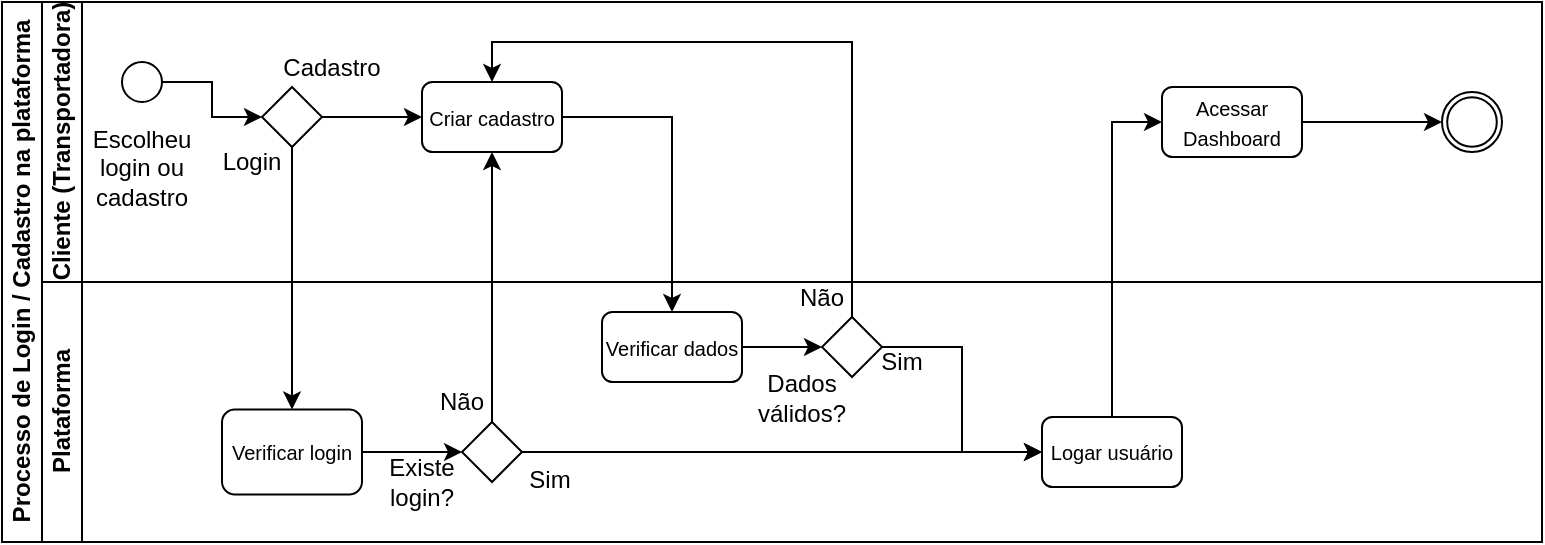 <mxfile version="13.8.1" type="device"><diagram id="yTlS5tSYi05HTjrPGyvd" name="Page-1"><mxGraphModel dx="865" dy="457" grid="1" gridSize="10" guides="1" tooltips="1" connect="1" arrows="1" fold="1" page="1" pageScale="1" pageWidth="827" pageHeight="1169" math="0" shadow="0"><root><mxCell id="0"/><mxCell id="1" parent="0"/><mxCell id="gPqNApGQ3x21Y9MzCcaD-2" value="Processo de Login / Cadastro na plataforma" style="swimlane;html=1;childLayout=stackLayout;resizeParent=1;resizeParentMax=0;horizontal=0;startSize=20;horizontalStack=0;" parent="1" vertex="1"><mxGeometry x="70" y="30" width="770" height="270" as="geometry"/></mxCell><mxCell id="gPqNApGQ3x21Y9MzCcaD-3" value="Cliente (Transportadora)" style="swimlane;html=1;startSize=20;horizontal=0;" parent="gPqNApGQ3x21Y9MzCcaD-2" vertex="1"><mxGeometry x="20" width="750" height="140" as="geometry"/></mxCell><mxCell id="rDc-DahFG2lKl15gJdfR-17" style="edgeStyle=orthogonalEdgeStyle;rounded=0;orthogonalLoop=1;jettySize=auto;html=1;exitX=1;exitY=0.5;exitDx=0;exitDy=0;entryX=0;entryY=0.5;entryDx=0;entryDy=0;" parent="gPqNApGQ3x21Y9MzCcaD-3" source="gPqNApGQ3x21Y9MzCcaD-7" target="rDc-DahFG2lKl15gJdfR-13" edge="1"><mxGeometry relative="1" as="geometry"/></mxCell><mxCell id="rDc-DahFG2lKl15gJdfR-19" value="Cadastro" style="text;html=1;strokeColor=none;fillColor=none;align=center;verticalAlign=middle;whiteSpace=wrap;rounded=0;" parent="gPqNApGQ3x21Y9MzCcaD-3" vertex="1"><mxGeometry x="125" y="22.5" width="40" height="20" as="geometry"/></mxCell><mxCell id="gPqNApGQ3x21Y9MzCcaD-7" value="" style="shape=mxgraph.bpmn.shape;html=1;verticalLabelPosition=bottom;labelBackgroundColor=#ffffff;verticalAlign=top;align=center;perimeter=ellipsePerimeter;outlineConnect=0;outline=standard;symbol=general;" parent="gPqNApGQ3x21Y9MzCcaD-3" vertex="1"><mxGeometry x="40" y="30" width="20" height="20" as="geometry"/></mxCell><mxCell id="rDc-DahFG2lKl15gJdfR-15" style="edgeStyle=orthogonalEdgeStyle;rounded=0;orthogonalLoop=1;jettySize=auto;html=1;exitX=1;exitY=0.5;exitDx=0;exitDy=0;entryX=0;entryY=0.5;entryDx=0;entryDy=0;" parent="gPqNApGQ3x21Y9MzCcaD-3" source="rDc-DahFG2lKl15gJdfR-13" target="gPqNApGQ3x21Y9MzCcaD-20" edge="1"><mxGeometry relative="1" as="geometry"/></mxCell><mxCell id="gPqNApGQ3x21Y9MzCcaD-20" value="&lt;span style=&quot;font-size: 10px&quot;&gt;Criar cadastro&lt;/span&gt;" style="shape=ext;rounded=1;html=1;whiteSpace=wrap;" parent="gPqNApGQ3x21Y9MzCcaD-3" vertex="1"><mxGeometry x="190" y="40" width="70" height="35" as="geometry"/></mxCell><mxCell id="gPqNApGQ3x21Y9MzCcaD-79" style="edgeStyle=orthogonalEdgeStyle;rounded=0;orthogonalLoop=1;jettySize=auto;html=1;entryX=0;entryY=0.5;entryDx=0;entryDy=0;" parent="gPqNApGQ3x21Y9MzCcaD-3" source="gPqNApGQ3x21Y9MzCcaD-39" target="gPqNApGQ3x21Y9MzCcaD-84" edge="1"><mxGeometry relative="1" as="geometry"><mxPoint x="660" y="57.5" as="targetPoint"/></mxGeometry></mxCell><mxCell id="rDc-DahFG2lKl15gJdfR-13" value="" style="rhombus;whiteSpace=wrap;html=1;" parent="gPqNApGQ3x21Y9MzCcaD-3" vertex="1"><mxGeometry x="110" y="42.5" width="30" height="30" as="geometry"/></mxCell><mxCell id="gPqNApGQ3x21Y9MzCcaD-39" value="&lt;span style=&quot;font-size: 10px&quot;&gt;Acessar Dashboard&lt;br&gt;&lt;/span&gt;" style="shape=ext;rounded=1;html=1;whiteSpace=wrap;" parent="gPqNApGQ3x21Y9MzCcaD-3" vertex="1"><mxGeometry x="560" y="42.5" width="70" height="35" as="geometry"/></mxCell><mxCell id="gPqNApGQ3x21Y9MzCcaD-84" value="" style="shape=mxgraph.bpmn.shape;html=1;verticalLabelPosition=bottom;labelBackgroundColor=#ffffff;verticalAlign=top;align=center;perimeter=ellipsePerimeter;outlineConnect=0;outline=throwing;symbol=general;" parent="gPqNApGQ3x21Y9MzCcaD-3" vertex="1"><mxGeometry x="700" y="45" width="30" height="30" as="geometry"/></mxCell><mxCell id="rDc-DahFG2lKl15gJdfR-18" value="Login" style="text;html=1;strokeColor=none;fillColor=none;align=center;verticalAlign=middle;whiteSpace=wrap;rounded=0;" parent="gPqNApGQ3x21Y9MzCcaD-3" vertex="1"><mxGeometry x="85" y="70" width="40" height="20" as="geometry"/></mxCell><mxCell id="rDc-DahFG2lKl15gJdfR-1" value="Escolheu login ou cadastro" style="text;html=1;strokeColor=none;fillColor=none;align=center;verticalAlign=middle;whiteSpace=wrap;rounded=0;" parent="gPqNApGQ3x21Y9MzCcaD-3" vertex="1"><mxGeometry x="15" y="72.5" width="70" height="20" as="geometry"/></mxCell><mxCell id="gPqNApGQ3x21Y9MzCcaD-19" value="" style="edgeStyle=orthogonalEdgeStyle;rounded=0;orthogonalLoop=1;jettySize=auto;html=1;entryX=0.5;entryY=1;entryDx=0;entryDy=0;" parent="gPqNApGQ3x21Y9MzCcaD-2" source="gPqNApGQ3x21Y9MzCcaD-15" target="gPqNApGQ3x21Y9MzCcaD-20" edge="1"><mxGeometry relative="1" as="geometry"><mxPoint x="245" y="135" as="targetPoint"/></mxGeometry></mxCell><mxCell id="gPqNApGQ3x21Y9MzCcaD-26" style="edgeStyle=orthogonalEdgeStyle;rounded=0;orthogonalLoop=1;jettySize=auto;html=1;entryX=0.5;entryY=0;entryDx=0;entryDy=0;" parent="gPqNApGQ3x21Y9MzCcaD-2" source="gPqNApGQ3x21Y9MzCcaD-24" target="gPqNApGQ3x21Y9MzCcaD-20" edge="1"><mxGeometry relative="1" as="geometry"><mxPoint x="245" y="30" as="targetPoint"/><Array as="points"><mxPoint x="425" y="20"/><mxPoint x="245" y="20"/></Array></mxGeometry></mxCell><mxCell id="gPqNApGQ3x21Y9MzCcaD-29" style="edgeStyle=orthogonalEdgeStyle;rounded=0;orthogonalLoop=1;jettySize=auto;html=1;" parent="gPqNApGQ3x21Y9MzCcaD-2" source="gPqNApGQ3x21Y9MzCcaD-20" target="gPqNApGQ3x21Y9MzCcaD-21" edge="1"><mxGeometry relative="1" as="geometry"/></mxCell><mxCell id="gPqNApGQ3x21Y9MzCcaD-4" value="Plataforma" style="swimlane;html=1;startSize=20;horizontal=0;" parent="gPqNApGQ3x21Y9MzCcaD-2" vertex="1"><mxGeometry x="20" y="140" width="750" height="130" as="geometry"><mxRectangle x="20" y="140" width="750" height="20" as="alternateBounds"/></mxGeometry></mxCell><mxCell id="gPqNApGQ3x21Y9MzCcaD-16" style="edgeStyle=orthogonalEdgeStyle;rounded=0;orthogonalLoop=1;jettySize=auto;html=1;entryX=0;entryY=0.5;entryDx=0;entryDy=0;" parent="gPqNApGQ3x21Y9MzCcaD-4" source="gPqNApGQ3x21Y9MzCcaD-10" target="gPqNApGQ3x21Y9MzCcaD-15" edge="1"><mxGeometry relative="1" as="geometry"/></mxCell><mxCell id="gPqNApGQ3x21Y9MzCcaD-25" style="edgeStyle=orthogonalEdgeStyle;rounded=0;orthogonalLoop=1;jettySize=auto;html=1;entryX=0;entryY=0.5;entryDx=0;entryDy=0;" parent="gPqNApGQ3x21Y9MzCcaD-4" source="gPqNApGQ3x21Y9MzCcaD-21" target="gPqNApGQ3x21Y9MzCcaD-24" edge="1"><mxGeometry relative="1" as="geometry"/></mxCell><mxCell id="gPqNApGQ3x21Y9MzCcaD-35" value="Não" style="text;html=1;strokeColor=none;fillColor=none;align=center;verticalAlign=middle;whiteSpace=wrap;rounded=0;" parent="gPqNApGQ3x21Y9MzCcaD-4" vertex="1"><mxGeometry x="370" y="-2.5" width="40" height="20" as="geometry"/></mxCell><mxCell id="gPqNApGQ3x21Y9MzCcaD-21" value="&lt;span style=&quot;font-size: 10px&quot;&gt;Verificar dados&lt;/span&gt;" style="shape=ext;rounded=1;html=1;whiteSpace=wrap;" parent="gPqNApGQ3x21Y9MzCcaD-4" vertex="1"><mxGeometry x="280" y="15" width="70" height="35" as="geometry"/></mxCell><mxCell id="gPqNApGQ3x21Y9MzCcaD-24" value="" style="rhombus;whiteSpace=wrap;html=1;" parent="gPqNApGQ3x21Y9MzCcaD-4" vertex="1"><mxGeometry x="390" y="17.5" width="30" height="30" as="geometry"/></mxCell><mxCell id="gPqNApGQ3x21Y9MzCcaD-36" value="Sim" style="text;html=1;strokeColor=none;fillColor=none;align=center;verticalAlign=middle;whiteSpace=wrap;rounded=0;" parent="gPqNApGQ3x21Y9MzCcaD-4" vertex="1"><mxGeometry x="410" y="30" width="40" height="20" as="geometry"/></mxCell><mxCell id="gPqNApGQ3x21Y9MzCcaD-38" value="Dados válidos?" style="text;html=1;strokeColor=none;fillColor=none;align=center;verticalAlign=middle;whiteSpace=wrap;rounded=0;" parent="gPqNApGQ3x21Y9MzCcaD-4" vertex="1"><mxGeometry x="360" y="47.5" width="40" height="20" as="geometry"/></mxCell><mxCell id="gPqNApGQ3x21Y9MzCcaD-10" value="&lt;font style=&quot;font-size: 10px&quot;&gt;Verificar login&lt;/font&gt;" style="shape=ext;rounded=1;html=1;whiteSpace=wrap;" parent="gPqNApGQ3x21Y9MzCcaD-4" vertex="1"><mxGeometry x="90" y="63.75" width="70" height="42.5" as="geometry"/></mxCell><mxCell id="gPqNApGQ3x21Y9MzCcaD-15" value="" style="rhombus;whiteSpace=wrap;html=1;" parent="gPqNApGQ3x21Y9MzCcaD-4" vertex="1"><mxGeometry x="210" y="70" width="30" height="30" as="geometry"/></mxCell><mxCell id="gPqNApGQ3x21Y9MzCcaD-22" value="Não" style="text;html=1;strokeColor=none;fillColor=none;align=center;verticalAlign=middle;whiteSpace=wrap;rounded=0;" parent="gPqNApGQ3x21Y9MzCcaD-4" vertex="1"><mxGeometry x="190" y="50" width="40" height="20" as="geometry"/></mxCell><mxCell id="gPqNApGQ3x21Y9MzCcaD-30" value="&lt;span style=&quot;font-size: 10px&quot;&gt;Logar usuário&lt;/span&gt;" style="shape=ext;rounded=1;html=1;whiteSpace=wrap;" parent="gPqNApGQ3x21Y9MzCcaD-4" vertex="1"><mxGeometry x="500" y="67.5" width="70" height="35" as="geometry"/></mxCell><mxCell id="gPqNApGQ3x21Y9MzCcaD-23" value="Sim" style="text;html=1;strokeColor=none;fillColor=none;align=center;verticalAlign=middle;whiteSpace=wrap;rounded=0;" parent="gPqNApGQ3x21Y9MzCcaD-4" vertex="1"><mxGeometry x="234" y="89" width="40" height="20" as="geometry"/></mxCell><mxCell id="gPqNApGQ3x21Y9MzCcaD-37" value="Existe login?" style="text;html=1;strokeColor=none;fillColor=none;align=center;verticalAlign=middle;whiteSpace=wrap;rounded=0;" parent="gPqNApGQ3x21Y9MzCcaD-4" vertex="1"><mxGeometry x="170" y="90" width="40" height="20" as="geometry"/></mxCell><mxCell id="gPqNApGQ3x21Y9MzCcaD-33" style="edgeStyle=orthogonalEdgeStyle;rounded=0;orthogonalLoop=1;jettySize=auto;html=1;entryX=0;entryY=0.5;entryDx=0;entryDy=0;" parent="gPqNApGQ3x21Y9MzCcaD-4" source="gPqNApGQ3x21Y9MzCcaD-24" target="gPqNApGQ3x21Y9MzCcaD-30" edge="1"><mxGeometry relative="1" as="geometry"/></mxCell><mxCell id="gPqNApGQ3x21Y9MzCcaD-31" style="edgeStyle=orthogonalEdgeStyle;rounded=0;orthogonalLoop=1;jettySize=auto;html=1;entryX=0;entryY=0.5;entryDx=0;entryDy=0;" parent="gPqNApGQ3x21Y9MzCcaD-4" source="gPqNApGQ3x21Y9MzCcaD-15" target="gPqNApGQ3x21Y9MzCcaD-30" edge="1"><mxGeometry relative="1" as="geometry"/></mxCell><mxCell id="rDc-DahFG2lKl15gJdfR-16" style="edgeStyle=orthogonalEdgeStyle;rounded=0;orthogonalLoop=1;jettySize=auto;html=1;exitX=0.5;exitY=1;exitDx=0;exitDy=0;entryX=0.5;entryY=0;entryDx=0;entryDy=0;" parent="gPqNApGQ3x21Y9MzCcaD-2" source="rDc-DahFG2lKl15gJdfR-13" target="gPqNApGQ3x21Y9MzCcaD-10" edge="1"><mxGeometry relative="1" as="geometry"/></mxCell><mxCell id="gPqNApGQ3x21Y9MzCcaD-40" style="edgeStyle=orthogonalEdgeStyle;rounded=0;orthogonalLoop=1;jettySize=auto;html=1;entryX=0;entryY=0.5;entryDx=0;entryDy=0;" parent="gPqNApGQ3x21Y9MzCcaD-2" source="gPqNApGQ3x21Y9MzCcaD-30" target="gPqNApGQ3x21Y9MzCcaD-39" edge="1"><mxGeometry relative="1" as="geometry"/></mxCell></root></mxGraphModel></diagram></mxfile>
